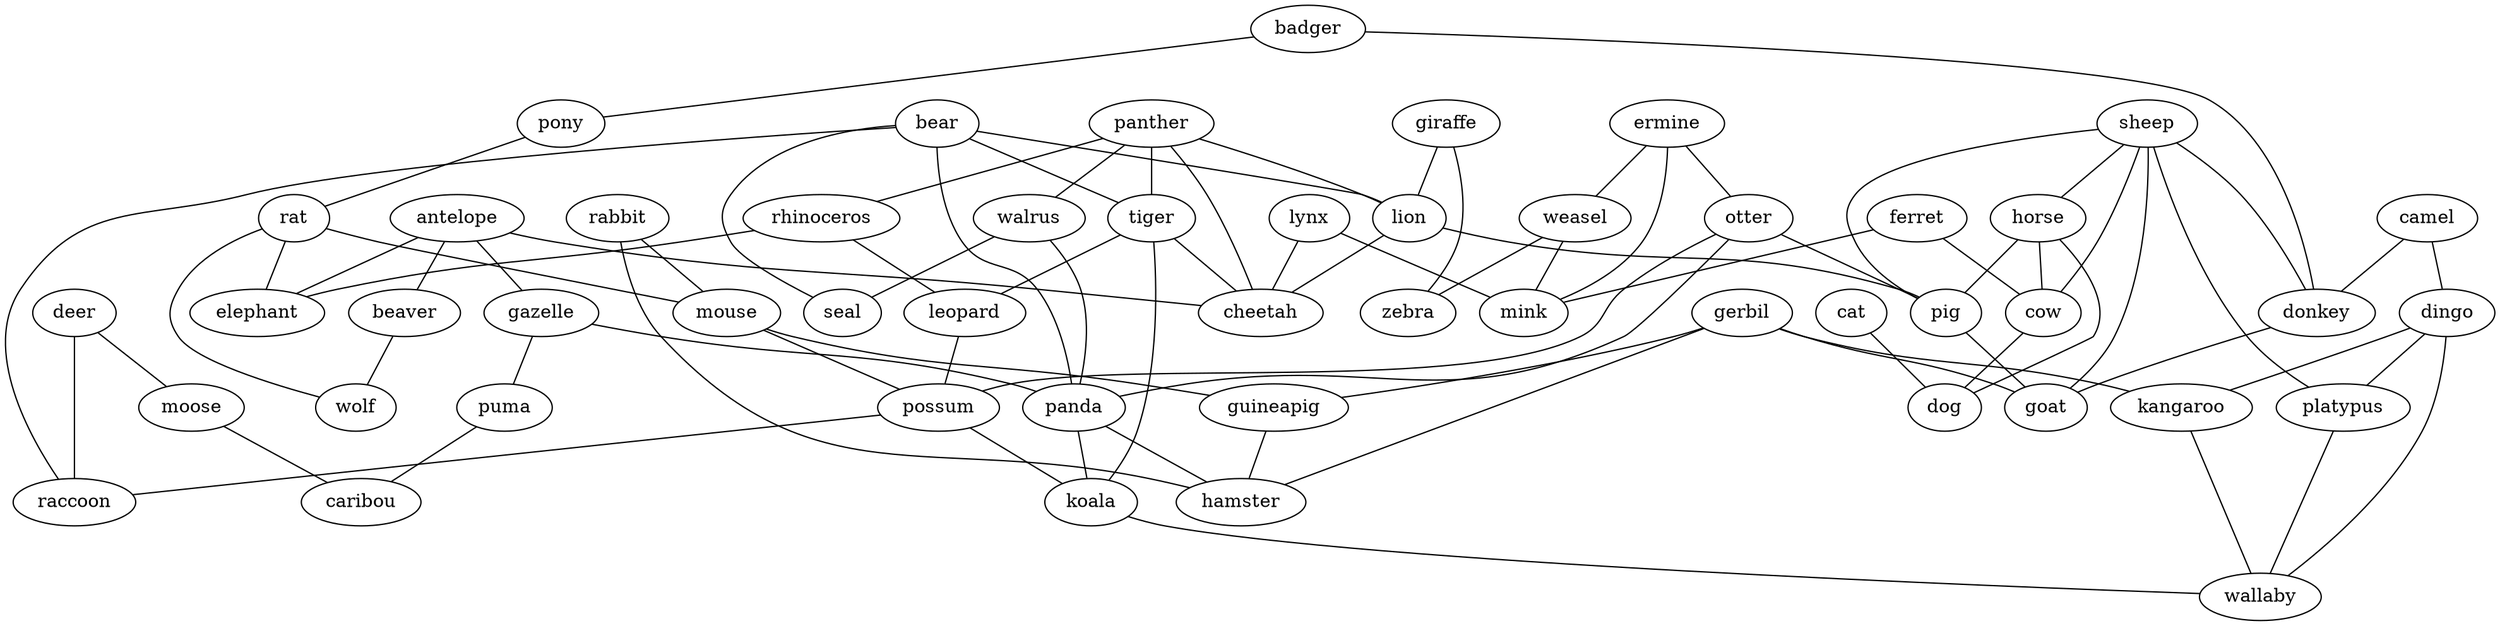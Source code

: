 strict graph G {
antelope;
gazelle;
ermine;
weasel;
badger;
sheep;
horse;
gerbil;
panther;
camel;
bear;
tiger;
ferret;
giraffe;
rabbit;
otter;
dingo;
lion;
cat;
lynx;
walrus;
donkey;
mink;
pony;
deer;
pig;
rat;
zebra;
seal;
beaver;
mouse;
panda;
puma;
rhinoceros;
guineapig;
elephant;
cheetah;
goat;
moose;
kangaroo;
leopard;
possum;
koala;
cow;
platypus;
dog;
wolf;
hamster;
raccoon;
wallaby;
caribou;
antelope -- beaver  [weight=1];
antelope -- cheetah  [weight=1];
antelope -- gazelle  [weight=1];
antelope -- elephant  [weight=1];
gazelle -- puma  [weight=1];
gazelle -- panda  [weight=1];
ermine -- mink  [weight=1];
ermine -- weasel  [weight=1];
ermine -- otter  [weight=1];
weasel -- mink  [weight=1];
weasel -- zebra  [weight=1];
badger -- donkey  [weight=1];
badger -- pony  [weight=1];
sheep -- horse  [weight=1];
sheep -- cow  [weight=1];
sheep -- platypus  [weight=1];
sheep -- pig  [weight=1];
sheep -- goat  [weight=1];
sheep -- donkey  [weight=1];
horse -- cow  [weight=1];
horse -- dog  [weight=1];
horse -- pig  [weight=1];
gerbil -- kangaroo  [weight=1];
gerbil -- guineapig  [weight=1];
gerbil -- goat  [weight=1];
gerbil -- hamster  [weight=1];
panther -- tiger  [weight=1];
panther -- rhinoceros  [weight=1];
panther -- lion  [weight=1];
panther -- cheetah  [weight=1];
panther -- walrus  [weight=1];
camel -- donkey  [weight=1];
camel -- dingo  [weight=1];
bear -- tiger  [weight=1];
bear -- panda  [weight=1];
bear -- lion  [weight=1];
bear -- raccoon  [weight=1];
bear -- seal  [weight=1];
tiger -- koala  [weight=1];
tiger -- leopard  [weight=1];
tiger -- cheetah  [weight=1];
ferret -- mink  [weight=1];
ferret -- cow  [weight=1];
giraffe -- lion  [weight=1];
giraffe -- zebra  [weight=1];
rabbit -- mouse  [weight=1];
rabbit -- hamster  [weight=1];
otter -- pig  [weight=1];
otter -- possum  [weight=1];
otter -- panda  [weight=1];
dingo -- kangaroo  [weight=1];
dingo -- platypus  [weight=1];
dingo -- wallaby  [weight=1];
lion -- cheetah  [weight=1];
lion -- pig  [weight=1];
cat -- dog  [weight=1];
lynx -- cheetah  [weight=1];
lynx -- mink  [weight=1];
walrus -- panda  [weight=1];
walrus -- seal  [weight=1];
donkey -- goat  [weight=1];
pony -- rat  [weight=1];
deer -- raccoon  [weight=1];
deer -- moose  [weight=1];
pig -- goat  [weight=1];
rat -- mouse  [weight=1];
rat -- wolf  [weight=1];
rat -- elephant  [weight=1];
beaver -- wolf  [weight=1];
mouse -- possum  [weight=1];
mouse -- guineapig  [weight=1];
panda -- koala  [weight=1];
panda -- hamster  [weight=1];
puma -- caribou  [weight=1];
rhinoceros -- elephant  [weight=1];
rhinoceros -- leopard  [weight=1];
guineapig -- hamster  [weight=1];
moose -- caribou  [weight=1];
kangaroo -- wallaby  [weight=1];
leopard -- possum  [weight=1];
possum -- koala  [weight=1];
possum -- raccoon  [weight=1];
koala -- wallaby  [weight=1];
cow -- dog  [weight=1];
platypus -- wallaby  [weight=1];
}
